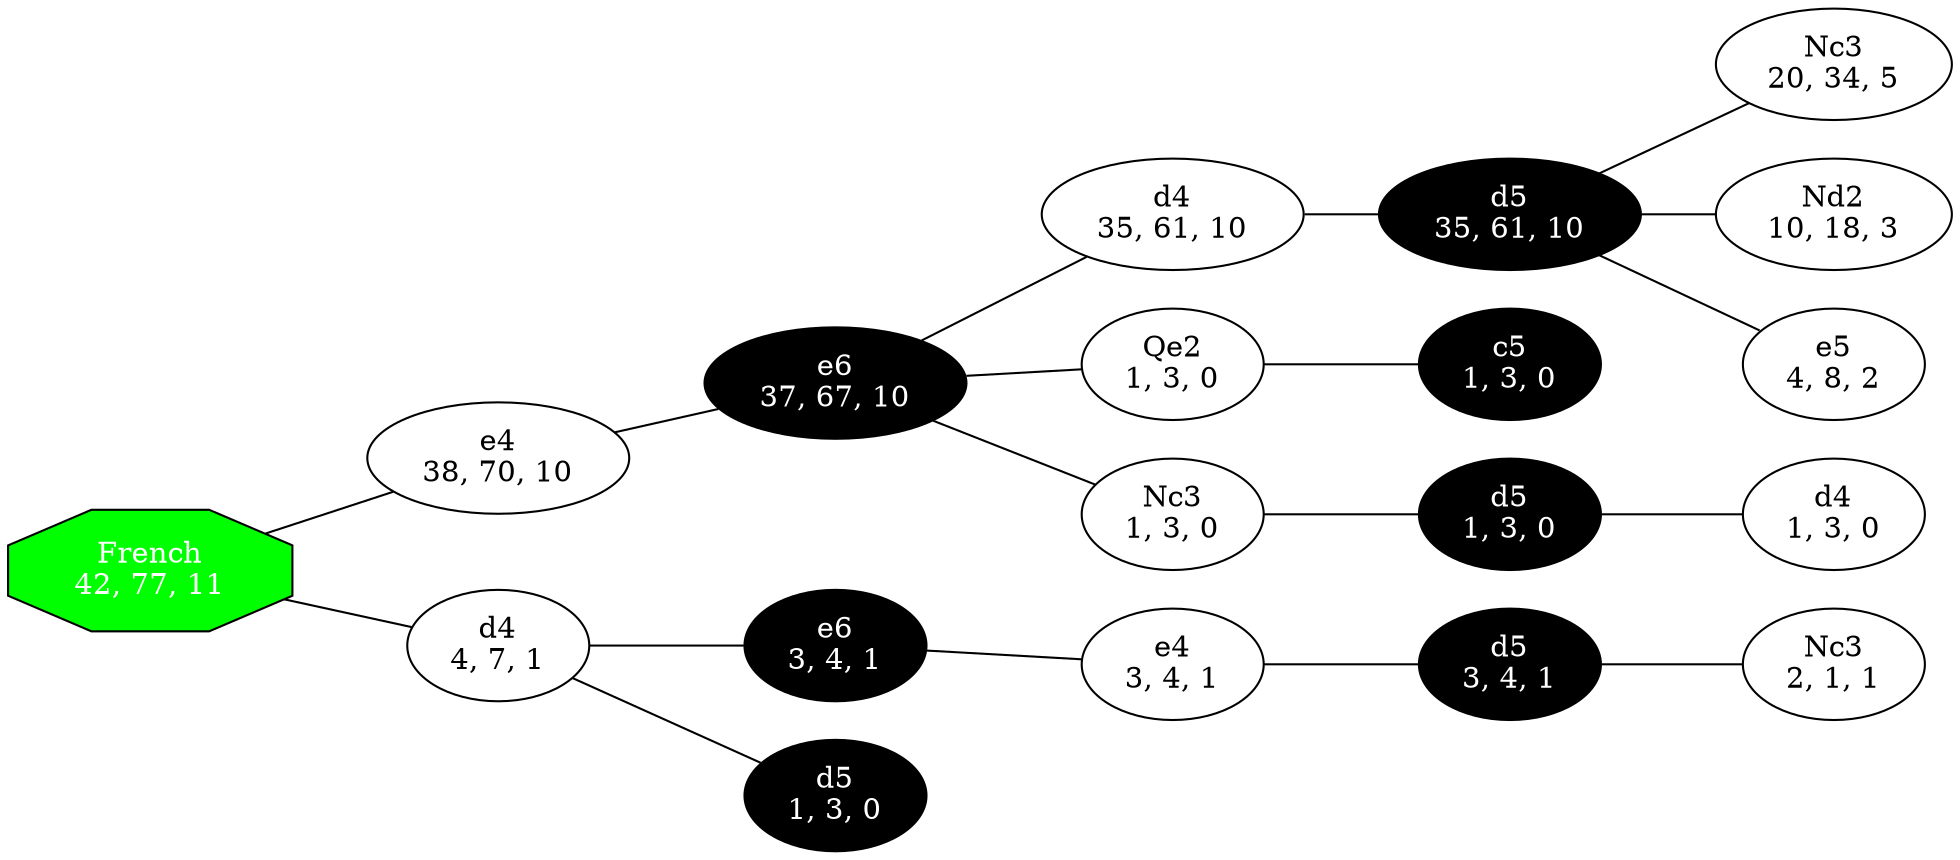 graph ChessOpenings {
	rankdir="LR";
	0 [label = "French
42, 77, 11", style = filled, fillcolor = black, fontcolor = white]; 
	1 [label = "e4
38, 70, 10"]; 
	2 [label = "e6
37, 67, 10", style = filled, fillcolor = black, fontcolor = white]; 
	3 [label = "d4
35, 61, 10"]; 
	4 [label = "d5
35, 61, 10", style = filled, fillcolor = black, fontcolor = white]; 
	5 [label = "Nc3
20, 34, 5"]; 
	6 [label = "Qe2
1, 3, 0"]; 
	7 [label = "c5
1, 3, 0", style = filled, fillcolor = black, fontcolor = white]; 
	9 [label = "Nd2
10, 18, 3"]; 
	10 [label = "e5
4, 8, 2"]; 
	11 [label = "Nc3
1, 3, 0"]; 
	12 [label = "d5
1, 3, 0", style = filled, fillcolor = black, fontcolor = white]; 
	13 [label = "d4
1, 3, 0"]; 
	14 [label = "d4
4, 7, 1"]; 
	15 [label = "e6
3, 4, 1", style = filled, fillcolor = black, fontcolor = white]; 
	16 [label = "e4
3, 4, 1"]; 
	17 [label = "d5
3, 4, 1", style = filled, fillcolor = black, fontcolor = white]; 
	18 [label = "Nc3
2, 1, 1"]; 
	23 [label = "d5
1, 3, 0", style = filled, fillcolor = black, fontcolor = white]; 
	0 -- 1;
	1 -- 2;
	2 -- 3;
	3 -- 4;
	4 -- 5;
	2 -- 6;
	6 -- 7;
	4 -- 9;
	4 -- 10;
	2 -- 11;
	11 -- 12;
	12 -- 13;
	0 -- 14;
	14 -- 15;
	15 -- 16;
	16 -- 17;
	17 -- 18;
	14 -- 23;
	0 [label = "French
42, 77, 11", shape = octagon, style = filled, fillcolor = green, fontcolor = white]; 
}